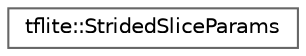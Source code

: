digraph "Graphical Class Hierarchy"
{
 // LATEX_PDF_SIZE
  bgcolor="transparent";
  edge [fontname=Helvetica,fontsize=10,labelfontname=Helvetica,labelfontsize=10];
  node [fontname=Helvetica,fontsize=10,shape=box,height=0.2,width=0.4];
  rankdir="LR";
  Node0 [id="Node000000",label="tflite::StridedSliceParams",height=0.2,width=0.4,color="grey40", fillcolor="white", style="filled",URL="$structtflite_1_1_strided_slice_params.html",tooltip=" "];
}

